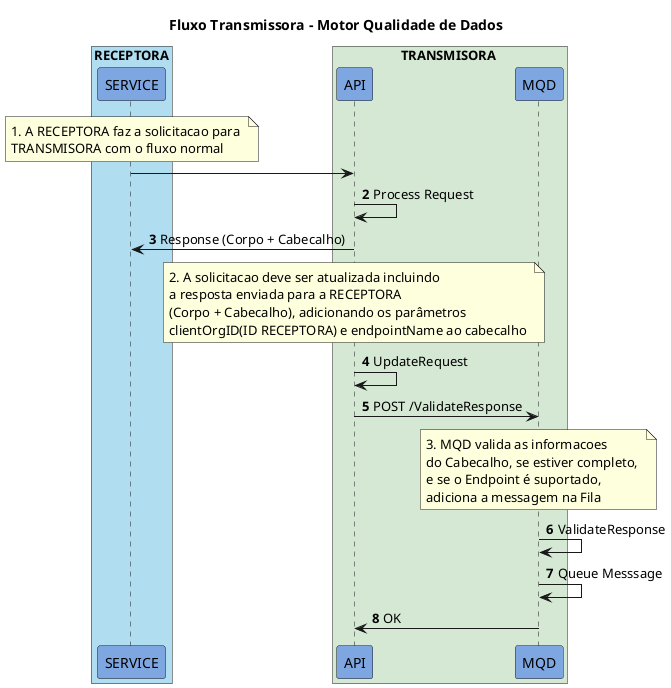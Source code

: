@startuml
title Fluxo Transmissora - Motor Qualidade de Dados

box "RECEPTORA" #B1DDF0
  participant SERVICE #7EA6E0
end box

box TRANSMISORA #D5E8D4
  participant API #7EA6E0
  participant MQD #7EA6E0
end box

note over SERVICE 
   1. A RECEPTORA faz a solicitacao para 
   TRANSMISORA com o fluxo normal
end note

SERVICE -> API
autonumber 2
API -> API: Process Request
API -> SERVICE: Response (Corpo + Cabecalho)
  note over API 
     2. A solicitacao deve ser atualizada incluindo 
     a resposta enviada para a RECEPTORA
     (Corpo + Cabecalho), adicionando os parâmetros 
     clientOrgID(ID RECEPTORA) e endpointName ao cabecalho 
  end note
API -> API : UpdateRequest

API -> MQD: POST /ValidateResponse
note over MQD
  3. MQD valida as informacoes 
  do Cabecalho, se estiver completo, 
  e se o Endpoint é suportado,
  adiciona a messagem na Fila
end note
MQD -> MQD: ValidateResponse
MQD -> MQD: Queue Messsage
MQD -> API : OK

@enduml